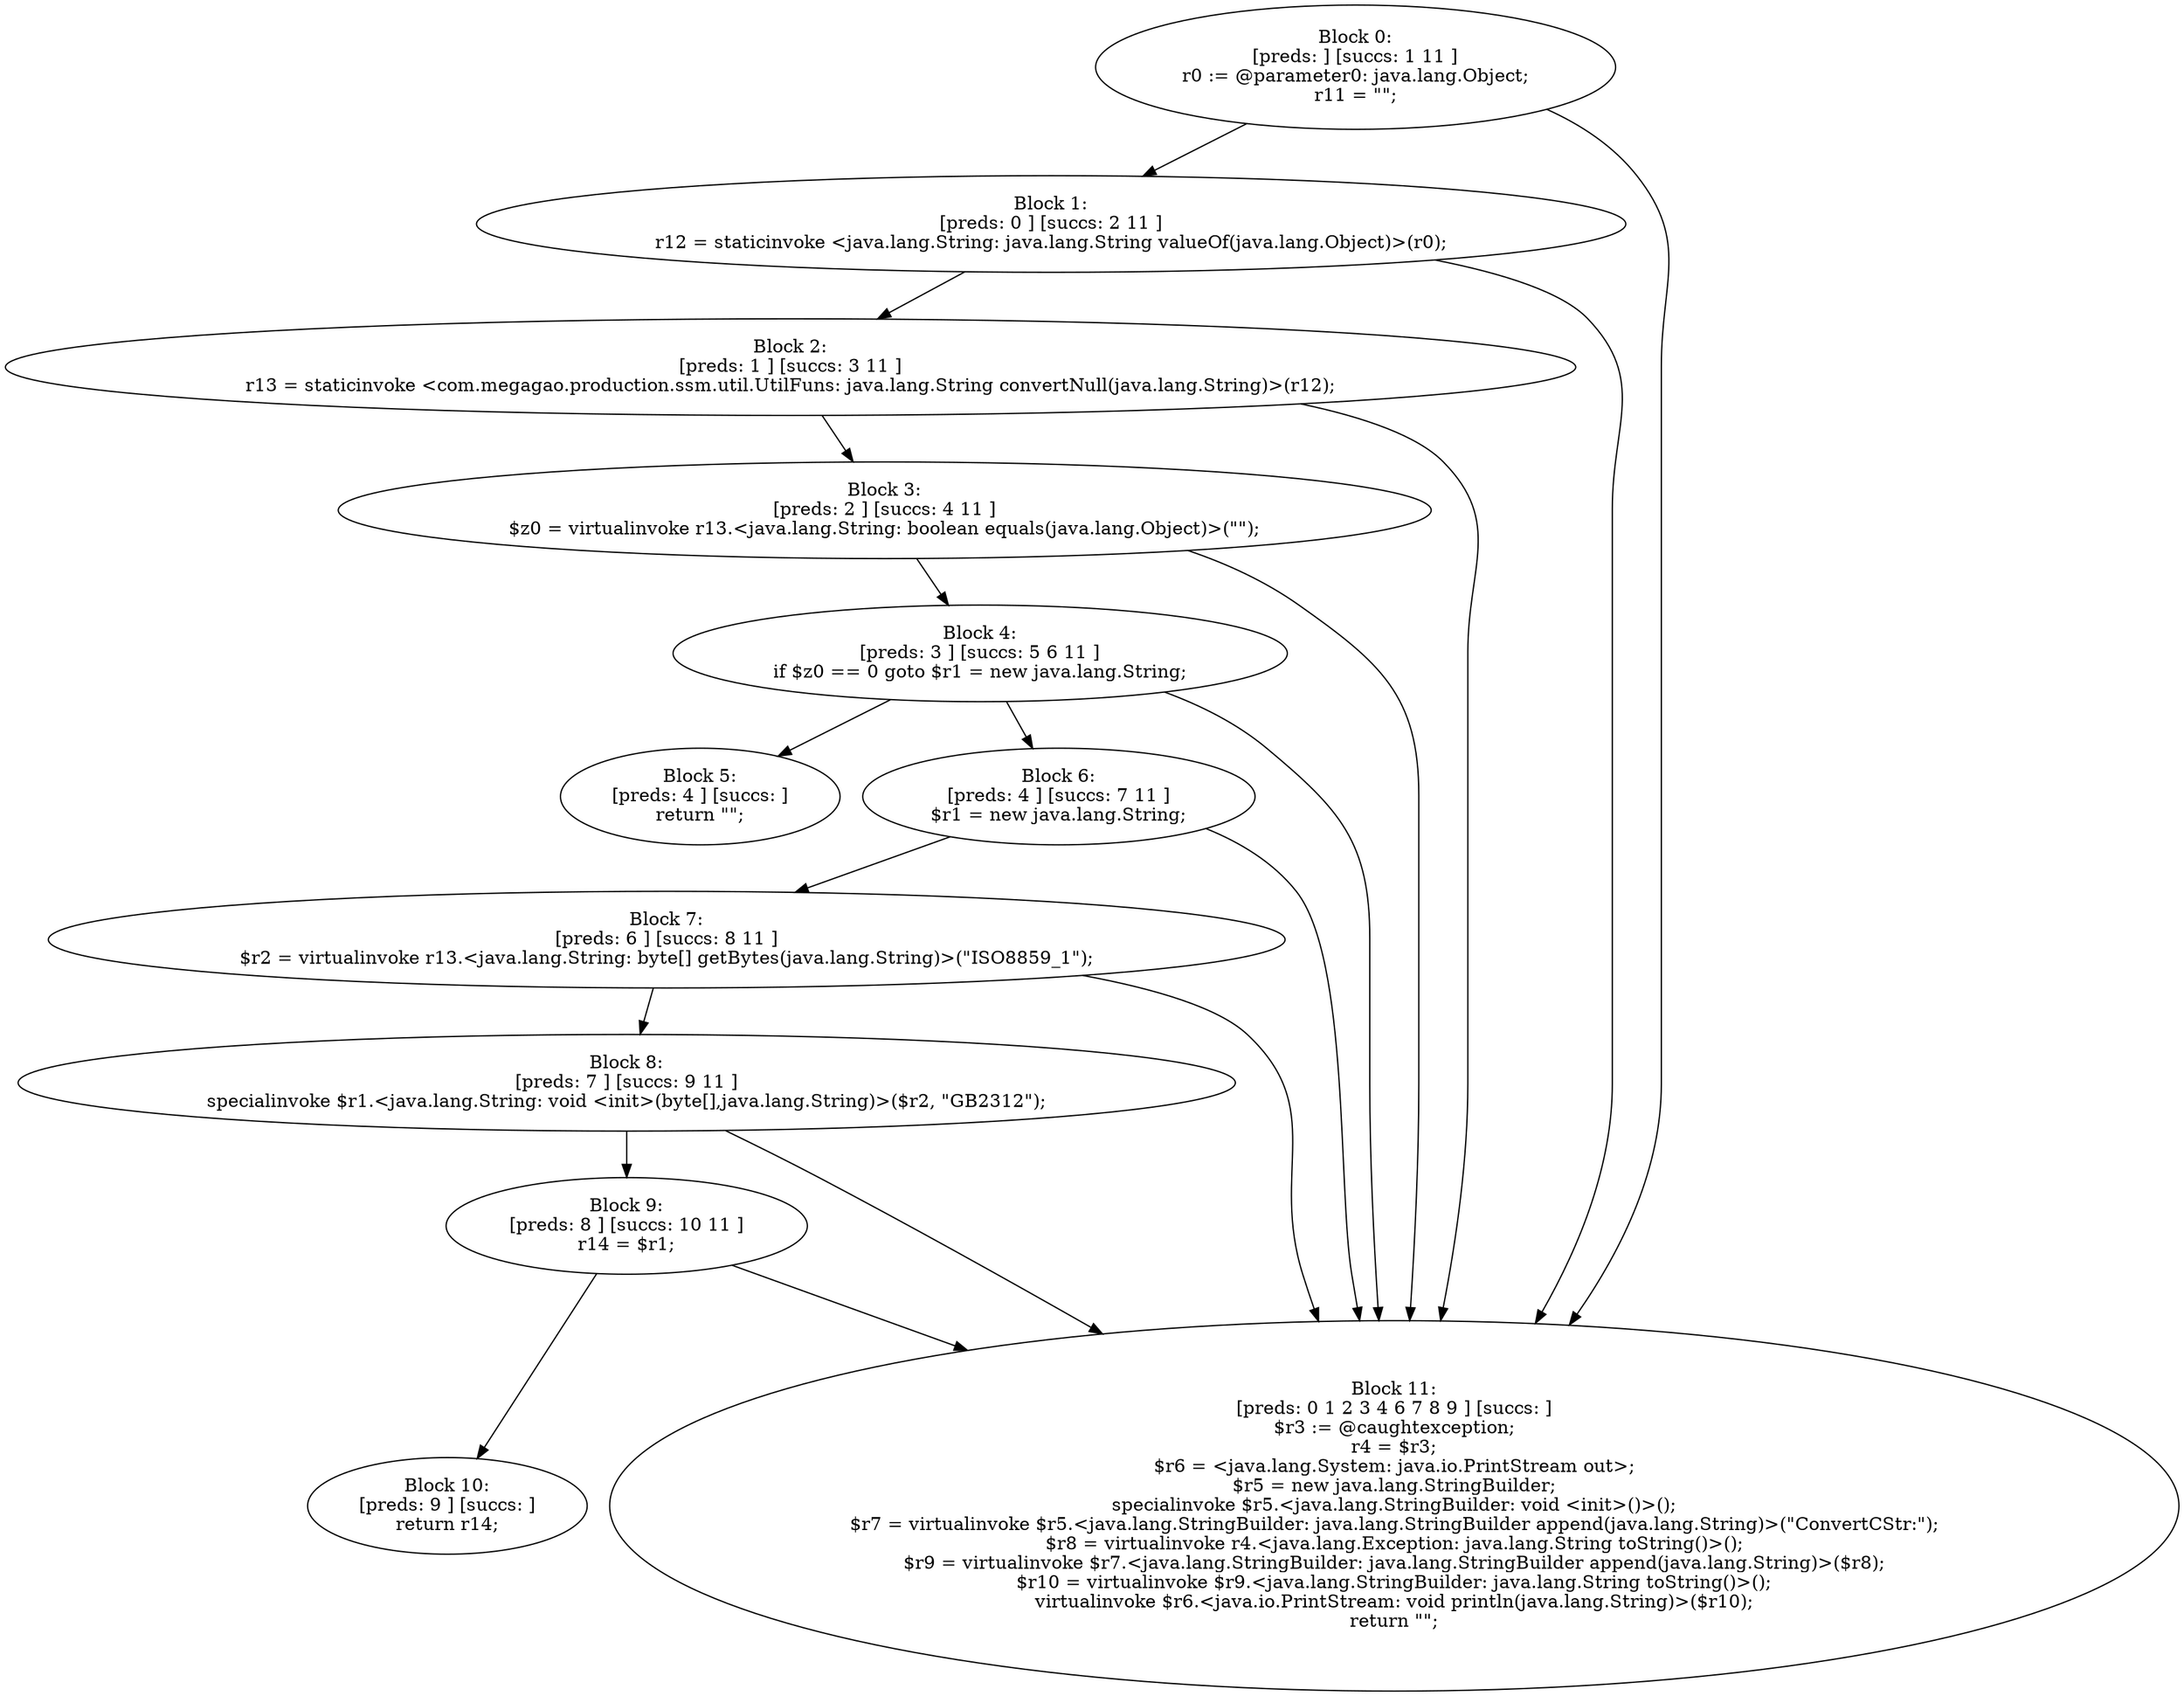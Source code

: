digraph "unitGraph" {
    "Block 0:
[preds: ] [succs: 1 11 ]
r0 := @parameter0: java.lang.Object;
r11 = \"\";
"
    "Block 1:
[preds: 0 ] [succs: 2 11 ]
r12 = staticinvoke <java.lang.String: java.lang.String valueOf(java.lang.Object)>(r0);
"
    "Block 2:
[preds: 1 ] [succs: 3 11 ]
r13 = staticinvoke <com.megagao.production.ssm.util.UtilFuns: java.lang.String convertNull(java.lang.String)>(r12);
"
    "Block 3:
[preds: 2 ] [succs: 4 11 ]
$z0 = virtualinvoke r13.<java.lang.String: boolean equals(java.lang.Object)>(\"\");
"
    "Block 4:
[preds: 3 ] [succs: 5 6 11 ]
if $z0 == 0 goto $r1 = new java.lang.String;
"
    "Block 5:
[preds: 4 ] [succs: ]
return \"\";
"
    "Block 6:
[preds: 4 ] [succs: 7 11 ]
$r1 = new java.lang.String;
"
    "Block 7:
[preds: 6 ] [succs: 8 11 ]
$r2 = virtualinvoke r13.<java.lang.String: byte[] getBytes(java.lang.String)>(\"ISO8859_1\");
"
    "Block 8:
[preds: 7 ] [succs: 9 11 ]
specialinvoke $r1.<java.lang.String: void <init>(byte[],java.lang.String)>($r2, \"GB2312\");
"
    "Block 9:
[preds: 8 ] [succs: 10 11 ]
r14 = $r1;
"
    "Block 10:
[preds: 9 ] [succs: ]
return r14;
"
    "Block 11:
[preds: 0 1 2 3 4 6 7 8 9 ] [succs: ]
$r3 := @caughtexception;
r4 = $r3;
$r6 = <java.lang.System: java.io.PrintStream out>;
$r5 = new java.lang.StringBuilder;
specialinvoke $r5.<java.lang.StringBuilder: void <init>()>();
$r7 = virtualinvoke $r5.<java.lang.StringBuilder: java.lang.StringBuilder append(java.lang.String)>(\"ConvertCStr:\");
$r8 = virtualinvoke r4.<java.lang.Exception: java.lang.String toString()>();
$r9 = virtualinvoke $r7.<java.lang.StringBuilder: java.lang.StringBuilder append(java.lang.String)>($r8);
$r10 = virtualinvoke $r9.<java.lang.StringBuilder: java.lang.String toString()>();
virtualinvoke $r6.<java.io.PrintStream: void println(java.lang.String)>($r10);
return \"\";
"
    "Block 0:
[preds: ] [succs: 1 11 ]
r0 := @parameter0: java.lang.Object;
r11 = \"\";
"->"Block 1:
[preds: 0 ] [succs: 2 11 ]
r12 = staticinvoke <java.lang.String: java.lang.String valueOf(java.lang.Object)>(r0);
";
    "Block 0:
[preds: ] [succs: 1 11 ]
r0 := @parameter0: java.lang.Object;
r11 = \"\";
"->"Block 11:
[preds: 0 1 2 3 4 6 7 8 9 ] [succs: ]
$r3 := @caughtexception;
r4 = $r3;
$r6 = <java.lang.System: java.io.PrintStream out>;
$r5 = new java.lang.StringBuilder;
specialinvoke $r5.<java.lang.StringBuilder: void <init>()>();
$r7 = virtualinvoke $r5.<java.lang.StringBuilder: java.lang.StringBuilder append(java.lang.String)>(\"ConvertCStr:\");
$r8 = virtualinvoke r4.<java.lang.Exception: java.lang.String toString()>();
$r9 = virtualinvoke $r7.<java.lang.StringBuilder: java.lang.StringBuilder append(java.lang.String)>($r8);
$r10 = virtualinvoke $r9.<java.lang.StringBuilder: java.lang.String toString()>();
virtualinvoke $r6.<java.io.PrintStream: void println(java.lang.String)>($r10);
return \"\";
";
    "Block 1:
[preds: 0 ] [succs: 2 11 ]
r12 = staticinvoke <java.lang.String: java.lang.String valueOf(java.lang.Object)>(r0);
"->"Block 2:
[preds: 1 ] [succs: 3 11 ]
r13 = staticinvoke <com.megagao.production.ssm.util.UtilFuns: java.lang.String convertNull(java.lang.String)>(r12);
";
    "Block 1:
[preds: 0 ] [succs: 2 11 ]
r12 = staticinvoke <java.lang.String: java.lang.String valueOf(java.lang.Object)>(r0);
"->"Block 11:
[preds: 0 1 2 3 4 6 7 8 9 ] [succs: ]
$r3 := @caughtexception;
r4 = $r3;
$r6 = <java.lang.System: java.io.PrintStream out>;
$r5 = new java.lang.StringBuilder;
specialinvoke $r5.<java.lang.StringBuilder: void <init>()>();
$r7 = virtualinvoke $r5.<java.lang.StringBuilder: java.lang.StringBuilder append(java.lang.String)>(\"ConvertCStr:\");
$r8 = virtualinvoke r4.<java.lang.Exception: java.lang.String toString()>();
$r9 = virtualinvoke $r7.<java.lang.StringBuilder: java.lang.StringBuilder append(java.lang.String)>($r8);
$r10 = virtualinvoke $r9.<java.lang.StringBuilder: java.lang.String toString()>();
virtualinvoke $r6.<java.io.PrintStream: void println(java.lang.String)>($r10);
return \"\";
";
    "Block 2:
[preds: 1 ] [succs: 3 11 ]
r13 = staticinvoke <com.megagao.production.ssm.util.UtilFuns: java.lang.String convertNull(java.lang.String)>(r12);
"->"Block 3:
[preds: 2 ] [succs: 4 11 ]
$z0 = virtualinvoke r13.<java.lang.String: boolean equals(java.lang.Object)>(\"\");
";
    "Block 2:
[preds: 1 ] [succs: 3 11 ]
r13 = staticinvoke <com.megagao.production.ssm.util.UtilFuns: java.lang.String convertNull(java.lang.String)>(r12);
"->"Block 11:
[preds: 0 1 2 3 4 6 7 8 9 ] [succs: ]
$r3 := @caughtexception;
r4 = $r3;
$r6 = <java.lang.System: java.io.PrintStream out>;
$r5 = new java.lang.StringBuilder;
specialinvoke $r5.<java.lang.StringBuilder: void <init>()>();
$r7 = virtualinvoke $r5.<java.lang.StringBuilder: java.lang.StringBuilder append(java.lang.String)>(\"ConvertCStr:\");
$r8 = virtualinvoke r4.<java.lang.Exception: java.lang.String toString()>();
$r9 = virtualinvoke $r7.<java.lang.StringBuilder: java.lang.StringBuilder append(java.lang.String)>($r8);
$r10 = virtualinvoke $r9.<java.lang.StringBuilder: java.lang.String toString()>();
virtualinvoke $r6.<java.io.PrintStream: void println(java.lang.String)>($r10);
return \"\";
";
    "Block 3:
[preds: 2 ] [succs: 4 11 ]
$z0 = virtualinvoke r13.<java.lang.String: boolean equals(java.lang.Object)>(\"\");
"->"Block 4:
[preds: 3 ] [succs: 5 6 11 ]
if $z0 == 0 goto $r1 = new java.lang.String;
";
    "Block 3:
[preds: 2 ] [succs: 4 11 ]
$z0 = virtualinvoke r13.<java.lang.String: boolean equals(java.lang.Object)>(\"\");
"->"Block 11:
[preds: 0 1 2 3 4 6 7 8 9 ] [succs: ]
$r3 := @caughtexception;
r4 = $r3;
$r6 = <java.lang.System: java.io.PrintStream out>;
$r5 = new java.lang.StringBuilder;
specialinvoke $r5.<java.lang.StringBuilder: void <init>()>();
$r7 = virtualinvoke $r5.<java.lang.StringBuilder: java.lang.StringBuilder append(java.lang.String)>(\"ConvertCStr:\");
$r8 = virtualinvoke r4.<java.lang.Exception: java.lang.String toString()>();
$r9 = virtualinvoke $r7.<java.lang.StringBuilder: java.lang.StringBuilder append(java.lang.String)>($r8);
$r10 = virtualinvoke $r9.<java.lang.StringBuilder: java.lang.String toString()>();
virtualinvoke $r6.<java.io.PrintStream: void println(java.lang.String)>($r10);
return \"\";
";
    "Block 4:
[preds: 3 ] [succs: 5 6 11 ]
if $z0 == 0 goto $r1 = new java.lang.String;
"->"Block 5:
[preds: 4 ] [succs: ]
return \"\";
";
    "Block 4:
[preds: 3 ] [succs: 5 6 11 ]
if $z0 == 0 goto $r1 = new java.lang.String;
"->"Block 6:
[preds: 4 ] [succs: 7 11 ]
$r1 = new java.lang.String;
";
    "Block 4:
[preds: 3 ] [succs: 5 6 11 ]
if $z0 == 0 goto $r1 = new java.lang.String;
"->"Block 11:
[preds: 0 1 2 3 4 6 7 8 9 ] [succs: ]
$r3 := @caughtexception;
r4 = $r3;
$r6 = <java.lang.System: java.io.PrintStream out>;
$r5 = new java.lang.StringBuilder;
specialinvoke $r5.<java.lang.StringBuilder: void <init>()>();
$r7 = virtualinvoke $r5.<java.lang.StringBuilder: java.lang.StringBuilder append(java.lang.String)>(\"ConvertCStr:\");
$r8 = virtualinvoke r4.<java.lang.Exception: java.lang.String toString()>();
$r9 = virtualinvoke $r7.<java.lang.StringBuilder: java.lang.StringBuilder append(java.lang.String)>($r8);
$r10 = virtualinvoke $r9.<java.lang.StringBuilder: java.lang.String toString()>();
virtualinvoke $r6.<java.io.PrintStream: void println(java.lang.String)>($r10);
return \"\";
";
    "Block 6:
[preds: 4 ] [succs: 7 11 ]
$r1 = new java.lang.String;
"->"Block 7:
[preds: 6 ] [succs: 8 11 ]
$r2 = virtualinvoke r13.<java.lang.String: byte[] getBytes(java.lang.String)>(\"ISO8859_1\");
";
    "Block 6:
[preds: 4 ] [succs: 7 11 ]
$r1 = new java.lang.String;
"->"Block 11:
[preds: 0 1 2 3 4 6 7 8 9 ] [succs: ]
$r3 := @caughtexception;
r4 = $r3;
$r6 = <java.lang.System: java.io.PrintStream out>;
$r5 = new java.lang.StringBuilder;
specialinvoke $r5.<java.lang.StringBuilder: void <init>()>();
$r7 = virtualinvoke $r5.<java.lang.StringBuilder: java.lang.StringBuilder append(java.lang.String)>(\"ConvertCStr:\");
$r8 = virtualinvoke r4.<java.lang.Exception: java.lang.String toString()>();
$r9 = virtualinvoke $r7.<java.lang.StringBuilder: java.lang.StringBuilder append(java.lang.String)>($r8);
$r10 = virtualinvoke $r9.<java.lang.StringBuilder: java.lang.String toString()>();
virtualinvoke $r6.<java.io.PrintStream: void println(java.lang.String)>($r10);
return \"\";
";
    "Block 7:
[preds: 6 ] [succs: 8 11 ]
$r2 = virtualinvoke r13.<java.lang.String: byte[] getBytes(java.lang.String)>(\"ISO8859_1\");
"->"Block 8:
[preds: 7 ] [succs: 9 11 ]
specialinvoke $r1.<java.lang.String: void <init>(byte[],java.lang.String)>($r2, \"GB2312\");
";
    "Block 7:
[preds: 6 ] [succs: 8 11 ]
$r2 = virtualinvoke r13.<java.lang.String: byte[] getBytes(java.lang.String)>(\"ISO8859_1\");
"->"Block 11:
[preds: 0 1 2 3 4 6 7 8 9 ] [succs: ]
$r3 := @caughtexception;
r4 = $r3;
$r6 = <java.lang.System: java.io.PrintStream out>;
$r5 = new java.lang.StringBuilder;
specialinvoke $r5.<java.lang.StringBuilder: void <init>()>();
$r7 = virtualinvoke $r5.<java.lang.StringBuilder: java.lang.StringBuilder append(java.lang.String)>(\"ConvertCStr:\");
$r8 = virtualinvoke r4.<java.lang.Exception: java.lang.String toString()>();
$r9 = virtualinvoke $r7.<java.lang.StringBuilder: java.lang.StringBuilder append(java.lang.String)>($r8);
$r10 = virtualinvoke $r9.<java.lang.StringBuilder: java.lang.String toString()>();
virtualinvoke $r6.<java.io.PrintStream: void println(java.lang.String)>($r10);
return \"\";
";
    "Block 8:
[preds: 7 ] [succs: 9 11 ]
specialinvoke $r1.<java.lang.String: void <init>(byte[],java.lang.String)>($r2, \"GB2312\");
"->"Block 9:
[preds: 8 ] [succs: 10 11 ]
r14 = $r1;
";
    "Block 8:
[preds: 7 ] [succs: 9 11 ]
specialinvoke $r1.<java.lang.String: void <init>(byte[],java.lang.String)>($r2, \"GB2312\");
"->"Block 11:
[preds: 0 1 2 3 4 6 7 8 9 ] [succs: ]
$r3 := @caughtexception;
r4 = $r3;
$r6 = <java.lang.System: java.io.PrintStream out>;
$r5 = new java.lang.StringBuilder;
specialinvoke $r5.<java.lang.StringBuilder: void <init>()>();
$r7 = virtualinvoke $r5.<java.lang.StringBuilder: java.lang.StringBuilder append(java.lang.String)>(\"ConvertCStr:\");
$r8 = virtualinvoke r4.<java.lang.Exception: java.lang.String toString()>();
$r9 = virtualinvoke $r7.<java.lang.StringBuilder: java.lang.StringBuilder append(java.lang.String)>($r8);
$r10 = virtualinvoke $r9.<java.lang.StringBuilder: java.lang.String toString()>();
virtualinvoke $r6.<java.io.PrintStream: void println(java.lang.String)>($r10);
return \"\";
";
    "Block 9:
[preds: 8 ] [succs: 10 11 ]
r14 = $r1;
"->"Block 10:
[preds: 9 ] [succs: ]
return r14;
";
    "Block 9:
[preds: 8 ] [succs: 10 11 ]
r14 = $r1;
"->"Block 11:
[preds: 0 1 2 3 4 6 7 8 9 ] [succs: ]
$r3 := @caughtexception;
r4 = $r3;
$r6 = <java.lang.System: java.io.PrintStream out>;
$r5 = new java.lang.StringBuilder;
specialinvoke $r5.<java.lang.StringBuilder: void <init>()>();
$r7 = virtualinvoke $r5.<java.lang.StringBuilder: java.lang.StringBuilder append(java.lang.String)>(\"ConvertCStr:\");
$r8 = virtualinvoke r4.<java.lang.Exception: java.lang.String toString()>();
$r9 = virtualinvoke $r7.<java.lang.StringBuilder: java.lang.StringBuilder append(java.lang.String)>($r8);
$r10 = virtualinvoke $r9.<java.lang.StringBuilder: java.lang.String toString()>();
virtualinvoke $r6.<java.io.PrintStream: void println(java.lang.String)>($r10);
return \"\";
";
}
